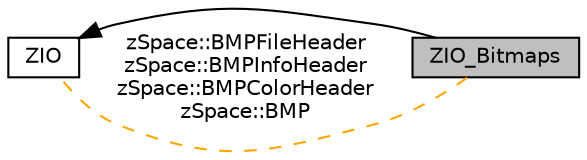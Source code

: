 digraph "ZIO_Bitmaps"
{
  edge [fontname="Helvetica",fontsize="10",labelfontname="Helvetica",labelfontsize="10"];
  node [fontname="Helvetica",fontsize="10",shape=box];
  rankdir=LR;
  Node1 [label="ZIO",height=0.2,width=0.4,color="black", fillcolor="white", style="filled",URL="$group__z_i_o.html",tooltip="The data transfer classes and utility methods of the library."];
  Node0 [label="ZIO_Bitmaps",height=0.2,width=0.4,color="black", fillcolor="grey75", style="filled", fontcolor="black",tooltip="Collection of bitmap related structs."];
  Node1->Node0 [shape=plaintext, dir="back", style="solid"];
  Node0->Node1 [shape=plaintext, label="zSpace::BMPFileHeader\nzSpace::BMPInfoHeader\nzSpace::BMPColorHeader\nzSpace::BMP", color="orange", dir="none", style="dashed"];
}
